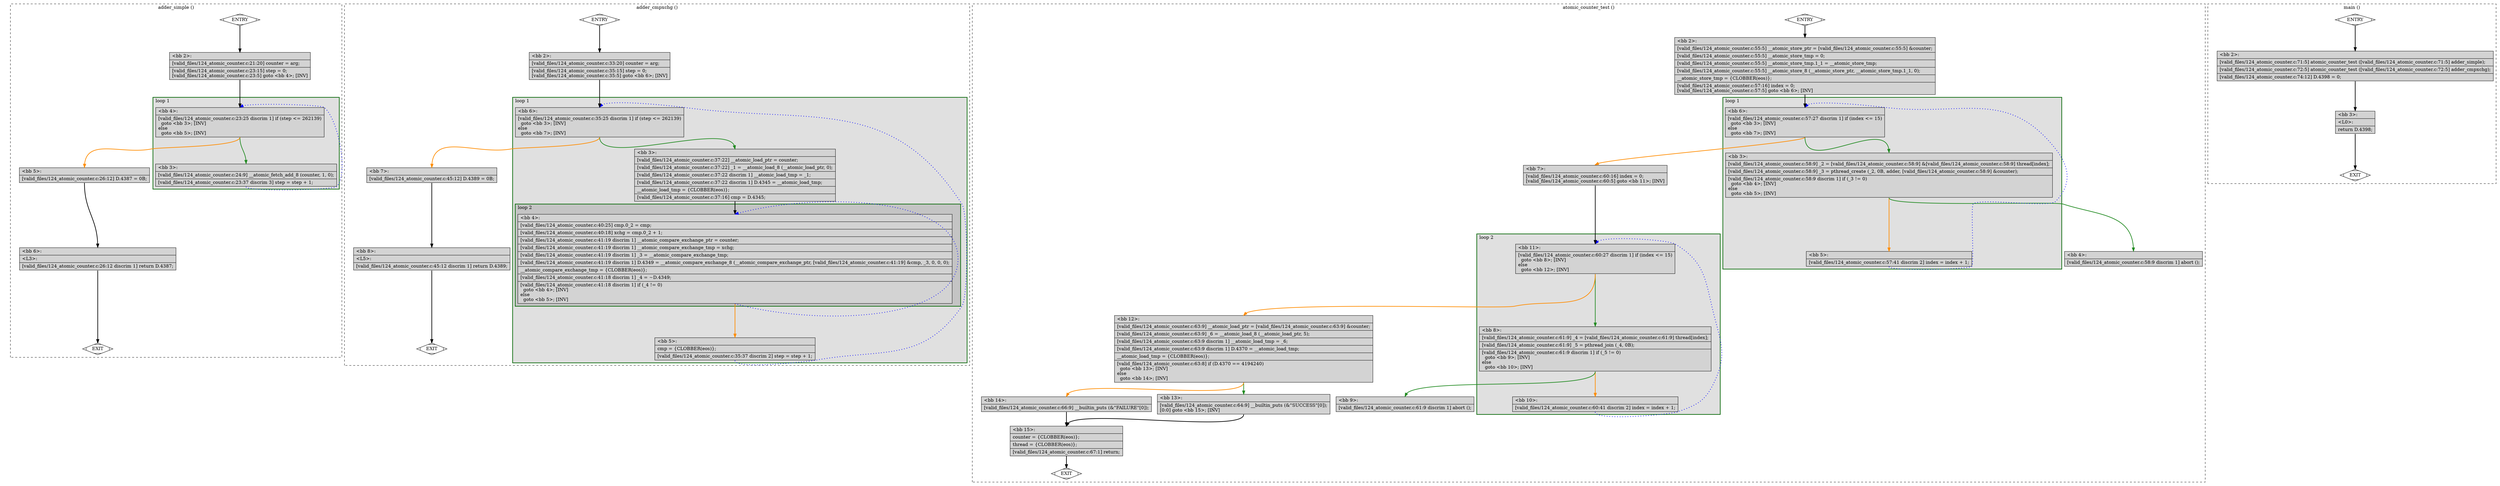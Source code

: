 digraph "a-124_atomic_counter.c.015t.cfg" {
overlap=false;
subgraph "cluster_adder_simple" {
	style="dashed";
	color="black";
	label="adder_simple ()";
	subgraph cluster_6_1 {
	style="filled";
	color="darkgreen";
	fillcolor="grey88";
	label="loop 1";
	labeljust=l;
	penwidth=2;
	fn_6_basic_block_4 [shape=record,style=filled,fillcolor=lightgrey,label="{\<bb\ 4\>:\l\
|[valid_files/124_atomic_counter.c:23:25\ discrim\ 1]\ if\ (step\ \<=\ 262139)\l\
\ \ goto\ \<bb\ 3\>;\ [INV]\l\
else\l\
\ \ goto\ \<bb\ 5\>;\ [INV]\l\
}"];

	fn_6_basic_block_3 [shape=record,style=filled,fillcolor=lightgrey,label="{\<bb\ 3\>:\l\
|[valid_files/124_atomic_counter.c:24:9]\ __atomic_fetch_add_8\ (counter,\ 1,\ 0);\l\
|[valid_files/124_atomic_counter.c:23:37\ discrim\ 3]\ step\ =\ step\ +\ 1;\l\
}"];

	}
	fn_6_basic_block_0 [shape=Mdiamond,style=filled,fillcolor=white,label="ENTRY"];

	fn_6_basic_block_1 [shape=Mdiamond,style=filled,fillcolor=white,label="EXIT"];

	fn_6_basic_block_2 [shape=record,style=filled,fillcolor=lightgrey,label="{\<bb\ 2\>:\l\
|[valid_files/124_atomic_counter.c:21:20]\ counter\ =\ arg;\l\
|[valid_files/124_atomic_counter.c:23:15]\ step\ =\ 0;\l\
[valid_files/124_atomic_counter.c:23:5]\ goto\ \<bb\ 4\>;\ [INV]\l\
}"];

	fn_6_basic_block_5 [shape=record,style=filled,fillcolor=lightgrey,label="{\<bb\ 5\>:\l\
|[valid_files/124_atomic_counter.c:26:12]\ D.4387\ =\ 0B;\l\
}"];

	fn_6_basic_block_6 [shape=record,style=filled,fillcolor=lightgrey,label="{\<bb\ 6\>:\l\
|\<L3\>:\l\
|[valid_files/124_atomic_counter.c:26:12\ discrim\ 1]\ return\ D.4387;\l\
}"];

	fn_6_basic_block_0:s -> fn_6_basic_block_2:n [style="solid,bold",color=black,weight=100,constraint=true];
	fn_6_basic_block_2:s -> fn_6_basic_block_4:n [style="solid,bold",color=black,weight=100,constraint=true];
	fn_6_basic_block_3:s -> fn_6_basic_block_4:n [style="dotted,bold",color=blue,weight=10,constraint=false];
	fn_6_basic_block_4:s -> fn_6_basic_block_3:n [style="solid,bold",color=forestgreen,weight=10,constraint=true];
	fn_6_basic_block_4:s -> fn_6_basic_block_5:n [style="solid,bold",color=darkorange,weight=10,constraint=true];
	fn_6_basic_block_5:s -> fn_6_basic_block_6:n [style="solid,bold",color=black,weight=100,constraint=true];
	fn_6_basic_block_6:s -> fn_6_basic_block_1:n [style="solid,bold",color=black,weight=10,constraint=true];
	fn_6_basic_block_0:s -> fn_6_basic_block_1:n [style="invis",constraint=true];
}
subgraph "cluster_adder_cmpxchg" {
	style="dashed";
	color="black";
	label="adder_cmpxchg ()";
	subgraph cluster_7_1 {
	style="filled";
	color="darkgreen";
	fillcolor="grey88";
	label="loop 1";
	labeljust=l;
	penwidth=2;
	subgraph cluster_7_2 {
	style="filled";
	color="darkgreen";
	fillcolor="grey77";
	label="loop 2";
	labeljust=l;
	penwidth=2;
	fn_7_basic_block_4 [shape=record,style=filled,fillcolor=lightgrey,label="{\<bb\ 4\>:\l\
|[valid_files/124_atomic_counter.c:40:25]\ cmp.0_2\ =\ cmp;\l\
|[valid_files/124_atomic_counter.c:40:18]\ xchg\ =\ cmp.0_2\ +\ 1;\l\
|[valid_files/124_atomic_counter.c:41:19\ discrim\ 1]\ __atomic_compare_exchange_ptr\ =\ counter;\l\
|[valid_files/124_atomic_counter.c:41:19\ discrim\ 1]\ __atomic_compare_exchange_tmp\ =\ xchg;\l\
|[valid_files/124_atomic_counter.c:41:19\ discrim\ 1]\ _3\ =\ __atomic_compare_exchange_tmp;\l\
|[valid_files/124_atomic_counter.c:41:19\ discrim\ 1]\ D.4349\ =\ __atomic_compare_exchange_8\ (__atomic_compare_exchange_ptr,\ [valid_files/124_atomic_counter.c:41:19]\ &cmp,\ _3,\ 0,\ 0,\ 0);\l\
|__atomic_compare_exchange_tmp\ =\ \{CLOBBER(eos)\};\l\
|[valid_files/124_atomic_counter.c:41:18\ discrim\ 1]\ _4\ =\ ~D.4349;\l\
|[valid_files/124_atomic_counter.c:41:18\ discrim\ 1]\ if\ (_4\ !=\ 0)\l\
\ \ goto\ \<bb\ 4\>;\ [INV]\l\
else\l\
\ \ goto\ \<bb\ 5\>;\ [INV]\l\
}"];

	}
	fn_7_basic_block_6 [shape=record,style=filled,fillcolor=lightgrey,label="{\<bb\ 6\>:\l\
|[valid_files/124_atomic_counter.c:35:25\ discrim\ 1]\ if\ (step\ \<=\ 262139)\l\
\ \ goto\ \<bb\ 3\>;\ [INV]\l\
else\l\
\ \ goto\ \<bb\ 7\>;\ [INV]\l\
}"];

	fn_7_basic_block_3 [shape=record,style=filled,fillcolor=lightgrey,label="{\<bb\ 3\>:\l\
|[valid_files/124_atomic_counter.c:37:22]\ __atomic_load_ptr\ =\ counter;\l\
|[valid_files/124_atomic_counter.c:37:22]\ _1\ =\ __atomic_load_8\ (__atomic_load_ptr,\ 0);\l\
|[valid_files/124_atomic_counter.c:37:22\ discrim\ 1]\ __atomic_load_tmp\ =\ _1;\l\
|[valid_files/124_atomic_counter.c:37:22\ discrim\ 1]\ D.4345\ =\ __atomic_load_tmp;\l\
|__atomic_load_tmp\ =\ \{CLOBBER(eos)\};\l\
|[valid_files/124_atomic_counter.c:37:16]\ cmp\ =\ D.4345;\l\
}"];

	fn_7_basic_block_5 [shape=record,style=filled,fillcolor=lightgrey,label="{\<bb\ 5\>:\l\
|cmp\ =\ \{CLOBBER(eos)\};\l\
|[valid_files/124_atomic_counter.c:35:37\ discrim\ 2]\ step\ =\ step\ +\ 1;\l\
}"];

	}
	fn_7_basic_block_0 [shape=Mdiamond,style=filled,fillcolor=white,label="ENTRY"];

	fn_7_basic_block_1 [shape=Mdiamond,style=filled,fillcolor=white,label="EXIT"];

	fn_7_basic_block_2 [shape=record,style=filled,fillcolor=lightgrey,label="{\<bb\ 2\>:\l\
|[valid_files/124_atomic_counter.c:33:20]\ counter\ =\ arg;\l\
|[valid_files/124_atomic_counter.c:35:15]\ step\ =\ 0;\l\
[valid_files/124_atomic_counter.c:35:5]\ goto\ \<bb\ 6\>;\ [INV]\l\
}"];

	fn_7_basic_block_7 [shape=record,style=filled,fillcolor=lightgrey,label="{\<bb\ 7\>:\l\
|[valid_files/124_atomic_counter.c:45:12]\ D.4389\ =\ 0B;\l\
}"];

	fn_7_basic_block_8 [shape=record,style=filled,fillcolor=lightgrey,label="{\<bb\ 8\>:\l\
|\<L5\>:\l\
|[valid_files/124_atomic_counter.c:45:12\ discrim\ 1]\ return\ D.4389;\l\
}"];

	fn_7_basic_block_0:s -> fn_7_basic_block_2:n [style="solid,bold",color=black,weight=100,constraint=true];
	fn_7_basic_block_2:s -> fn_7_basic_block_6:n [style="solid,bold",color=black,weight=100,constraint=true];
	fn_7_basic_block_3:s -> fn_7_basic_block_4:n [style="solid,bold",color=black,weight=100,constraint=true];
	fn_7_basic_block_4:s -> fn_7_basic_block_4:n [style="dotted,bold",color=blue,weight=10,constraint=false];
	fn_7_basic_block_4:s -> fn_7_basic_block_5:n [style="solid,bold",color=darkorange,weight=10,constraint=true];
	fn_7_basic_block_5:s -> fn_7_basic_block_6:n [style="dotted,bold",color=blue,weight=10,constraint=false];
	fn_7_basic_block_6:s -> fn_7_basic_block_3:n [style="solid,bold",color=forestgreen,weight=10,constraint=true];
	fn_7_basic_block_6:s -> fn_7_basic_block_7:n [style="solid,bold",color=darkorange,weight=10,constraint=true];
	fn_7_basic_block_7:s -> fn_7_basic_block_8:n [style="solid,bold",color=black,weight=100,constraint=true];
	fn_7_basic_block_8:s -> fn_7_basic_block_1:n [style="solid,bold",color=black,weight=10,constraint=true];
	fn_7_basic_block_0:s -> fn_7_basic_block_1:n [style="invis",constraint=true];
}
subgraph "cluster_atomic_counter_test" {
	style="dashed";
	color="black";
	label="atomic_counter_test ()";
	subgraph cluster_8_2 {
	style="filled";
	color="darkgreen";
	fillcolor="grey88";
	label="loop 2";
	labeljust=l;
	penwidth=2;
	fn_8_basic_block_11 [shape=record,style=filled,fillcolor=lightgrey,label="{\<bb\ 11\>:\l\
|[valid_files/124_atomic_counter.c:60:27\ discrim\ 1]\ if\ (index\ \<=\ 15)\l\
\ \ goto\ \<bb\ 8\>;\ [INV]\l\
else\l\
\ \ goto\ \<bb\ 12\>;\ [INV]\l\
}"];

	fn_8_basic_block_8 [shape=record,style=filled,fillcolor=lightgrey,label="{\<bb\ 8\>:\l\
|[valid_files/124_atomic_counter.c:61:9]\ _4\ =\ [valid_files/124_atomic_counter.c:61:9]\ thread[index];\l\
|[valid_files/124_atomic_counter.c:61:9]\ _5\ =\ pthread_join\ (_4,\ 0B);\l\
|[valid_files/124_atomic_counter.c:61:9\ discrim\ 1]\ if\ (_5\ !=\ 0)\l\
\ \ goto\ \<bb\ 9\>;\ [INV]\l\
else\l\
\ \ goto\ \<bb\ 10\>;\ [INV]\l\
}"];

	fn_8_basic_block_10 [shape=record,style=filled,fillcolor=lightgrey,label="{\<bb\ 10\>:\l\
|[valid_files/124_atomic_counter.c:60:41\ discrim\ 2]\ index\ =\ index\ +\ 1;\l\
}"];

	}
	subgraph cluster_8_1 {
	style="filled";
	color="darkgreen";
	fillcolor="grey88";
	label="loop 1";
	labeljust=l;
	penwidth=2;
	fn_8_basic_block_6 [shape=record,style=filled,fillcolor=lightgrey,label="{\<bb\ 6\>:\l\
|[valid_files/124_atomic_counter.c:57:27\ discrim\ 1]\ if\ (index\ \<=\ 15)\l\
\ \ goto\ \<bb\ 3\>;\ [INV]\l\
else\l\
\ \ goto\ \<bb\ 7\>;\ [INV]\l\
}"];

	fn_8_basic_block_3 [shape=record,style=filled,fillcolor=lightgrey,label="{\<bb\ 3\>:\l\
|[valid_files/124_atomic_counter.c:58:9]\ _2\ =\ [valid_files/124_atomic_counter.c:58:9]\ &[valid_files/124_atomic_counter.c:58:9]\ thread[index];\l\
|[valid_files/124_atomic_counter.c:58:9]\ _3\ =\ pthread_create\ (_2,\ 0B,\ adder,\ [valid_files/124_atomic_counter.c:58:9]\ &counter);\l\
|[valid_files/124_atomic_counter.c:58:9\ discrim\ 1]\ if\ (_3\ !=\ 0)\l\
\ \ goto\ \<bb\ 4\>;\ [INV]\l\
else\l\
\ \ goto\ \<bb\ 5\>;\ [INV]\l\
}"];

	fn_8_basic_block_5 [shape=record,style=filled,fillcolor=lightgrey,label="{\<bb\ 5\>:\l\
|[valid_files/124_atomic_counter.c:57:41\ discrim\ 2]\ index\ =\ index\ +\ 1;\l\
}"];

	}
	fn_8_basic_block_0 [shape=Mdiamond,style=filled,fillcolor=white,label="ENTRY"];

	fn_8_basic_block_1 [shape=Mdiamond,style=filled,fillcolor=white,label="EXIT"];

	fn_8_basic_block_2 [shape=record,style=filled,fillcolor=lightgrey,label="{\<bb\ 2\>:\l\
|[valid_files/124_atomic_counter.c:55:5]\ __atomic_store_ptr\ =\ [valid_files/124_atomic_counter.c:55:5]\ &counter;\l\
|[valid_files/124_atomic_counter.c:55:5]\ __atomic_store_tmp\ =\ 0;\l\
|[valid_files/124_atomic_counter.c:55:5]\ __atomic_store_tmp.1_1\ =\ __atomic_store_tmp;\l\
|[valid_files/124_atomic_counter.c:55:5]\ __atomic_store_8\ (__atomic_store_ptr,\ __atomic_store_tmp.1_1,\ 0);\l\
|__atomic_store_tmp\ =\ \{CLOBBER(eos)\};\l\
|[valid_files/124_atomic_counter.c:57:16]\ index\ =\ 0;\l\
[valid_files/124_atomic_counter.c:57:5]\ goto\ \<bb\ 6\>;\ [INV]\l\
}"];

	fn_8_basic_block_4 [shape=record,style=filled,fillcolor=lightgrey,label="{\<bb\ 4\>:\l\
|[valid_files/124_atomic_counter.c:58:9\ discrim\ 1]\ abort\ ();\l\
}"];

	fn_8_basic_block_7 [shape=record,style=filled,fillcolor=lightgrey,label="{\<bb\ 7\>:\l\
|[valid_files/124_atomic_counter.c:60:16]\ index\ =\ 0;\l\
[valid_files/124_atomic_counter.c:60:5]\ goto\ \<bb\ 11\>;\ [INV]\l\
}"];

	fn_8_basic_block_9 [shape=record,style=filled,fillcolor=lightgrey,label="{\<bb\ 9\>:\l\
|[valid_files/124_atomic_counter.c:61:9\ discrim\ 1]\ abort\ ();\l\
}"];

	fn_8_basic_block_12 [shape=record,style=filled,fillcolor=lightgrey,label="{\<bb\ 12\>:\l\
|[valid_files/124_atomic_counter.c:63:9]\ __atomic_load_ptr\ =\ [valid_files/124_atomic_counter.c:63:9]\ &counter;\l\
|[valid_files/124_atomic_counter.c:63:9]\ _6\ =\ __atomic_load_8\ (__atomic_load_ptr,\ 5);\l\
|[valid_files/124_atomic_counter.c:63:9\ discrim\ 1]\ __atomic_load_tmp\ =\ _6;\l\
|[valid_files/124_atomic_counter.c:63:9\ discrim\ 1]\ D.4370\ =\ __atomic_load_tmp;\l\
|__atomic_load_tmp\ =\ \{CLOBBER(eos)\};\l\
|[valid_files/124_atomic_counter.c:63:8]\ if\ (D.4370\ ==\ 4194240)\l\
\ \ goto\ \<bb\ 13\>;\ [INV]\l\
else\l\
\ \ goto\ \<bb\ 14\>;\ [INV]\l\
}"];

	fn_8_basic_block_13 [shape=record,style=filled,fillcolor=lightgrey,label="{\<bb\ 13\>:\l\
|[valid_files/124_atomic_counter.c:64:9]\ __builtin_puts\ (&\"SUCCESS\"[0]);\l\
[0:0]\ goto\ \<bb\ 15\>;\ [INV]\l\
}"];

	fn_8_basic_block_14 [shape=record,style=filled,fillcolor=lightgrey,label="{\<bb\ 14\>:\l\
|[valid_files/124_atomic_counter.c:66:9]\ __builtin_puts\ (&\"FAILURE\"[0]);\l\
}"];

	fn_8_basic_block_15 [shape=record,style=filled,fillcolor=lightgrey,label="{\<bb\ 15\>:\l\
|counter\ =\ \{CLOBBER(eos)\};\l\
|thread\ =\ \{CLOBBER(eos)\};\l\
|[valid_files/124_atomic_counter.c:67:1]\ return;\l\
}"];

	fn_8_basic_block_0:s -> fn_8_basic_block_2:n [style="solid,bold",color=black,weight=100,constraint=true];
	fn_8_basic_block_2:s -> fn_8_basic_block_6:n [style="solid,bold",color=black,weight=100,constraint=true];
	fn_8_basic_block_3:s -> fn_8_basic_block_4:n [style="solid,bold",color=forestgreen,weight=10,constraint=true];
	fn_8_basic_block_3:s -> fn_8_basic_block_5:n [style="solid,bold",color=darkorange,weight=10,constraint=true];
	fn_8_basic_block_5:s -> fn_8_basic_block_6:n [style="dotted,bold",color=blue,weight=10,constraint=false];
	fn_8_basic_block_6:s -> fn_8_basic_block_3:n [style="solid,bold",color=forestgreen,weight=10,constraint=true];
	fn_8_basic_block_6:s -> fn_8_basic_block_7:n [style="solid,bold",color=darkorange,weight=10,constraint=true];
	fn_8_basic_block_7:s -> fn_8_basic_block_11:n [style="solid,bold",color=black,weight=100,constraint=true];
	fn_8_basic_block_8:s -> fn_8_basic_block_9:n [style="solid,bold",color=forestgreen,weight=10,constraint=true];
	fn_8_basic_block_8:s -> fn_8_basic_block_10:n [style="solid,bold",color=darkorange,weight=10,constraint=true];
	fn_8_basic_block_10:s -> fn_8_basic_block_11:n [style="dotted,bold",color=blue,weight=10,constraint=false];
	fn_8_basic_block_11:s -> fn_8_basic_block_8:n [style="solid,bold",color=forestgreen,weight=10,constraint=true];
	fn_8_basic_block_11:s -> fn_8_basic_block_12:n [style="solid,bold",color=darkorange,weight=10,constraint=true];
	fn_8_basic_block_12:s -> fn_8_basic_block_13:n [style="solid,bold",color=forestgreen,weight=10,constraint=true];
	fn_8_basic_block_12:s -> fn_8_basic_block_14:n [style="solid,bold",color=darkorange,weight=10,constraint=true];
	fn_8_basic_block_13:s -> fn_8_basic_block_15:n [style="solid,bold",color=black,weight=100,constraint=true];
	fn_8_basic_block_14:s -> fn_8_basic_block_15:n [style="solid,bold",color=black,weight=100,constraint=true];
	fn_8_basic_block_15:s -> fn_8_basic_block_1:n [style="solid,bold",color=black,weight=10,constraint=true];
	fn_8_basic_block_0:s -> fn_8_basic_block_1:n [style="invis",constraint=true];
}
subgraph "cluster_main" {
	style="dashed";
	color="black";
	label="main ()";
	fn_9_basic_block_0 [shape=Mdiamond,style=filled,fillcolor=white,label="ENTRY"];

	fn_9_basic_block_1 [shape=Mdiamond,style=filled,fillcolor=white,label="EXIT"];

	fn_9_basic_block_2 [shape=record,style=filled,fillcolor=lightgrey,label="{\<bb\ 2\>:\l\
|[valid_files/124_atomic_counter.c:71:5]\ atomic_counter_test\ ([valid_files/124_atomic_counter.c:71:5]\ adder_simple);\l\
|[valid_files/124_atomic_counter.c:72:5]\ atomic_counter_test\ ([valid_files/124_atomic_counter.c:72:5]\ adder_cmpxchg);\l\
|[valid_files/124_atomic_counter.c:74:12]\ D.4398\ =\ 0;\l\
}"];

	fn_9_basic_block_3 [shape=record,style=filled,fillcolor=lightgrey,label="{\<bb\ 3\>:\l\
|\<L0\>:\l\
|return\ D.4398;\l\
}"];

	fn_9_basic_block_0:s -> fn_9_basic_block_2:n [style="solid,bold",color=black,weight=100,constraint=true];
	fn_9_basic_block_2:s -> fn_9_basic_block_3:n [style="solid,bold",color=black,weight=100,constraint=true];
	fn_9_basic_block_3:s -> fn_9_basic_block_1:n [style="solid,bold",color=black,weight=10,constraint=true];
	fn_9_basic_block_0:s -> fn_9_basic_block_1:n [style="invis",constraint=true];
}
}
